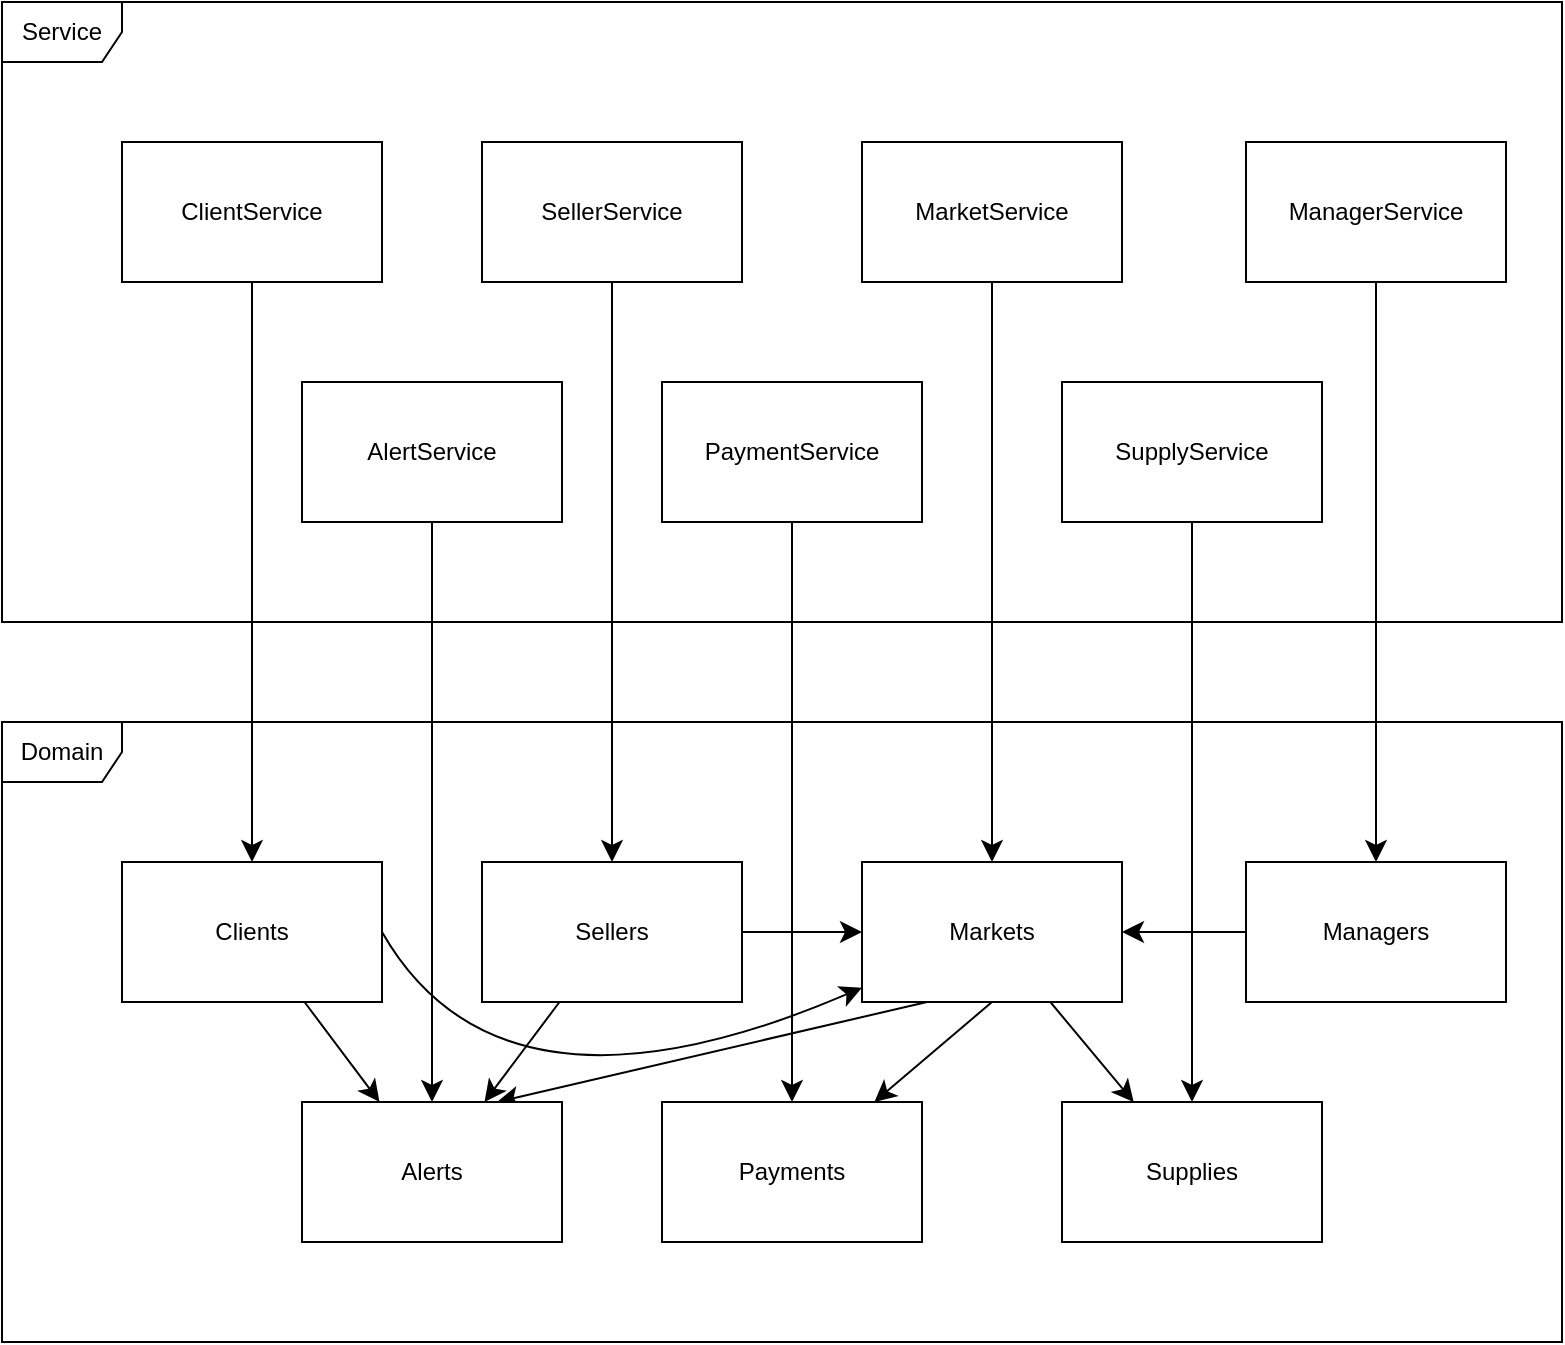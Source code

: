 <mxfile version="24.3.1" type="device">
  <diagram name="‫עמוד-1‬" id="Irhl2ybRTZ6hDGPzilzi">
    <mxGraphModel dx="1415" dy="705" grid="1" gridSize="10" guides="1" tooltips="1" connect="1" arrows="1" fold="1" page="1" pageScale="1" pageWidth="827" pageHeight="1169" math="0" shadow="0">
      <root>
        <mxCell id="0" />
        <mxCell id="1" parent="0" />
        <mxCell id="AJ9RHfCNpIEL10GADZWj-3" value="Service" style="shape=umlFrame;whiteSpace=wrap;html=1;pointerEvents=0;" parent="1" vertex="1">
          <mxGeometry x="10" y="210" width="780" height="310" as="geometry" />
        </mxCell>
        <mxCell id="Ji8Wb4CYxmGb_L5L8j7Q-17" style="edgeStyle=none;curved=1;rounded=0;orthogonalLoop=1;jettySize=auto;html=1;fontSize=12;startSize=8;endSize=8;" edge="1" parent="1" source="AJ9RHfCNpIEL10GADZWj-4" target="Ji8Wb4CYxmGb_L5L8j7Q-7">
          <mxGeometry relative="1" as="geometry" />
        </mxCell>
        <mxCell id="AJ9RHfCNpIEL10GADZWj-4" value="ClientService" style="html=1;whiteSpace=wrap;" parent="1" vertex="1">
          <mxGeometry x="70" y="280" width="130" height="70" as="geometry" />
        </mxCell>
        <mxCell id="Ji8Wb4CYxmGb_L5L8j7Q-16" style="edgeStyle=none;curved=1;rounded=0;orthogonalLoop=1;jettySize=auto;html=1;fontSize=12;startSize=8;endSize=8;" edge="1" parent="1" source="AJ9RHfCNpIEL10GADZWj-5" target="Ji8Wb4CYxmGb_L5L8j7Q-8">
          <mxGeometry relative="1" as="geometry" />
        </mxCell>
        <mxCell id="AJ9RHfCNpIEL10GADZWj-5" value="SellerService" style="html=1;whiteSpace=wrap;" parent="1" vertex="1">
          <mxGeometry x="250" y="280" width="130" height="70" as="geometry" />
        </mxCell>
        <mxCell id="Ji8Wb4CYxmGb_L5L8j7Q-14" style="edgeStyle=none;curved=1;rounded=0;orthogonalLoop=1;jettySize=auto;html=1;fontSize=12;startSize=8;endSize=8;" edge="1" parent="1" source="AJ9RHfCNpIEL10GADZWj-6" target="Ji8Wb4CYxmGb_L5L8j7Q-9">
          <mxGeometry relative="1" as="geometry" />
        </mxCell>
        <mxCell id="AJ9RHfCNpIEL10GADZWj-6" value="MarketService" style="html=1;whiteSpace=wrap;" parent="1" vertex="1">
          <mxGeometry x="440" y="280" width="130" height="70" as="geometry" />
        </mxCell>
        <mxCell id="Ji8Wb4CYxmGb_L5L8j7Q-19" style="edgeStyle=none;curved=1;rounded=0;orthogonalLoop=1;jettySize=auto;html=1;entryX=0.5;entryY=0;entryDx=0;entryDy=0;fontSize=12;startSize=8;endSize=8;" edge="1" parent="1" source="AJ9RHfCNpIEL10GADZWj-7" target="Ji8Wb4CYxmGb_L5L8j7Q-10">
          <mxGeometry relative="1" as="geometry" />
        </mxCell>
        <mxCell id="AJ9RHfCNpIEL10GADZWj-7" value="PaymentService" style="html=1;whiteSpace=wrap;" parent="1" vertex="1">
          <mxGeometry x="340" y="400" width="130" height="70" as="geometry" />
        </mxCell>
        <mxCell id="Ji8Wb4CYxmGb_L5L8j7Q-20" style="edgeStyle=none;curved=1;rounded=0;orthogonalLoop=1;jettySize=auto;html=1;entryX=0.5;entryY=0;entryDx=0;entryDy=0;fontSize=12;startSize=8;endSize=8;" edge="1" parent="1" source="AJ9RHfCNpIEL10GADZWj-8" target="Ji8Wb4CYxmGb_L5L8j7Q-11">
          <mxGeometry relative="1" as="geometry" />
        </mxCell>
        <mxCell id="AJ9RHfCNpIEL10GADZWj-8" value="SupplyService" style="html=1;whiteSpace=wrap;" parent="1" vertex="1">
          <mxGeometry x="540" y="400" width="130" height="70" as="geometry" />
        </mxCell>
        <mxCell id="Ji8Wb4CYxmGb_L5L8j7Q-18" style="edgeStyle=none;curved=1;rounded=0;orthogonalLoop=1;jettySize=auto;html=1;fontSize=12;startSize=8;endSize=8;" edge="1" parent="1" source="Ji8Wb4CYxmGb_L5L8j7Q-1" target="Ji8Wb4CYxmGb_L5L8j7Q-12">
          <mxGeometry relative="1" as="geometry" />
        </mxCell>
        <mxCell id="Ji8Wb4CYxmGb_L5L8j7Q-1" value="AlertService" style="html=1;whiteSpace=wrap;" vertex="1" parent="1">
          <mxGeometry x="160" y="400" width="130" height="70" as="geometry" />
        </mxCell>
        <mxCell id="Ji8Wb4CYxmGb_L5L8j7Q-15" style="edgeStyle=none;curved=1;rounded=0;orthogonalLoop=1;jettySize=auto;html=1;fontSize=12;startSize=8;endSize=8;" edge="1" parent="1" source="Ji8Wb4CYxmGb_L5L8j7Q-2" target="Ji8Wb4CYxmGb_L5L8j7Q-13">
          <mxGeometry relative="1" as="geometry" />
        </mxCell>
        <mxCell id="Ji8Wb4CYxmGb_L5L8j7Q-2" value="ManagerService" style="html=1;whiteSpace=wrap;" vertex="1" parent="1">
          <mxGeometry x="632" y="280" width="130" height="70" as="geometry" />
        </mxCell>
        <mxCell id="Ji8Wb4CYxmGb_L5L8j7Q-6" value="Domain" style="shape=umlFrame;whiteSpace=wrap;html=1;pointerEvents=0;" vertex="1" parent="1">
          <mxGeometry x="10" y="570" width="780" height="310" as="geometry" />
        </mxCell>
        <mxCell id="Ji8Wb4CYxmGb_L5L8j7Q-24" style="edgeStyle=none;curved=1;rounded=0;orthogonalLoop=1;jettySize=auto;html=1;exitX=1;exitY=0.5;exitDx=0;exitDy=0;fontSize=12;startSize=8;endSize=8;" edge="1" parent="1" source="Ji8Wb4CYxmGb_L5L8j7Q-7" target="Ji8Wb4CYxmGb_L5L8j7Q-9">
          <mxGeometry relative="1" as="geometry">
            <Array as="points">
              <mxPoint x="260" y="780" />
            </Array>
          </mxGeometry>
        </mxCell>
        <mxCell id="Ji8Wb4CYxmGb_L5L8j7Q-30" style="edgeStyle=none;curved=1;rounded=0;orthogonalLoop=1;jettySize=auto;html=1;fontSize=12;startSize=8;endSize=8;" edge="1" parent="1" source="Ji8Wb4CYxmGb_L5L8j7Q-7" target="Ji8Wb4CYxmGb_L5L8j7Q-12">
          <mxGeometry relative="1" as="geometry" />
        </mxCell>
        <mxCell id="Ji8Wb4CYxmGb_L5L8j7Q-7" value="Clients" style="html=1;whiteSpace=wrap;" vertex="1" parent="1">
          <mxGeometry x="70" y="640" width="130" height="70" as="geometry" />
        </mxCell>
        <mxCell id="Ji8Wb4CYxmGb_L5L8j7Q-22" style="edgeStyle=none;curved=1;rounded=0;orthogonalLoop=1;jettySize=auto;html=1;fontSize=12;startSize=8;endSize=8;" edge="1" parent="1" source="Ji8Wb4CYxmGb_L5L8j7Q-8" target="Ji8Wb4CYxmGb_L5L8j7Q-9">
          <mxGeometry relative="1" as="geometry" />
        </mxCell>
        <mxCell id="Ji8Wb4CYxmGb_L5L8j7Q-31" style="edgeStyle=none;curved=1;rounded=0;orthogonalLoop=1;jettySize=auto;html=1;fontSize=12;startSize=8;endSize=8;" edge="1" parent="1" source="Ji8Wb4CYxmGb_L5L8j7Q-8" target="Ji8Wb4CYxmGb_L5L8j7Q-12">
          <mxGeometry relative="1" as="geometry" />
        </mxCell>
        <mxCell id="Ji8Wb4CYxmGb_L5L8j7Q-8" value="Sellers" style="html=1;whiteSpace=wrap;" vertex="1" parent="1">
          <mxGeometry x="250" y="640" width="130" height="70" as="geometry" />
        </mxCell>
        <mxCell id="Ji8Wb4CYxmGb_L5L8j7Q-25" style="edgeStyle=none;curved=1;rounded=0;orthogonalLoop=1;jettySize=auto;html=1;fontSize=12;startSize=8;endSize=8;" edge="1" parent="1" source="Ji8Wb4CYxmGb_L5L8j7Q-9" target="Ji8Wb4CYxmGb_L5L8j7Q-11">
          <mxGeometry relative="1" as="geometry" />
        </mxCell>
        <mxCell id="Ji8Wb4CYxmGb_L5L8j7Q-26" style="edgeStyle=none;curved=1;rounded=0;orthogonalLoop=1;jettySize=auto;html=1;fontSize=12;startSize=8;endSize=8;exitX=0.5;exitY=1;exitDx=0;exitDy=0;" edge="1" parent="1" source="Ji8Wb4CYxmGb_L5L8j7Q-9" target="Ji8Wb4CYxmGb_L5L8j7Q-10">
          <mxGeometry relative="1" as="geometry" />
        </mxCell>
        <mxCell id="Ji8Wb4CYxmGb_L5L8j7Q-29" style="edgeStyle=none;curved=1;rounded=0;orthogonalLoop=1;jettySize=auto;html=1;entryX=0.75;entryY=0;entryDx=0;entryDy=0;fontSize=12;startSize=8;endSize=8;exitX=0.25;exitY=1;exitDx=0;exitDy=0;" edge="1" parent="1" source="Ji8Wb4CYxmGb_L5L8j7Q-9" target="Ji8Wb4CYxmGb_L5L8j7Q-12">
          <mxGeometry relative="1" as="geometry" />
        </mxCell>
        <mxCell id="Ji8Wb4CYxmGb_L5L8j7Q-9" value="Markets" style="html=1;whiteSpace=wrap;" vertex="1" parent="1">
          <mxGeometry x="440" y="640" width="130" height="70" as="geometry" />
        </mxCell>
        <mxCell id="Ji8Wb4CYxmGb_L5L8j7Q-10" value="Payments" style="html=1;whiteSpace=wrap;" vertex="1" parent="1">
          <mxGeometry x="340" y="760" width="130" height="70" as="geometry" />
        </mxCell>
        <mxCell id="Ji8Wb4CYxmGb_L5L8j7Q-11" value="Supplies" style="html=1;whiteSpace=wrap;" vertex="1" parent="1">
          <mxGeometry x="540" y="760" width="130" height="70" as="geometry" />
        </mxCell>
        <mxCell id="Ji8Wb4CYxmGb_L5L8j7Q-12" value="Alerts" style="html=1;whiteSpace=wrap;" vertex="1" parent="1">
          <mxGeometry x="160" y="760" width="130" height="70" as="geometry" />
        </mxCell>
        <mxCell id="Ji8Wb4CYxmGb_L5L8j7Q-21" style="edgeStyle=none;curved=1;rounded=0;orthogonalLoop=1;jettySize=auto;html=1;exitX=0;exitY=0.5;exitDx=0;exitDy=0;entryX=1;entryY=0.5;entryDx=0;entryDy=0;fontSize=12;startSize=8;endSize=8;" edge="1" parent="1" source="Ji8Wb4CYxmGb_L5L8j7Q-13" target="Ji8Wb4CYxmGb_L5L8j7Q-9">
          <mxGeometry relative="1" as="geometry" />
        </mxCell>
        <mxCell id="Ji8Wb4CYxmGb_L5L8j7Q-13" value="Managers" style="html=1;whiteSpace=wrap;" vertex="1" parent="1">
          <mxGeometry x="632" y="640" width="130" height="70" as="geometry" />
        </mxCell>
      </root>
    </mxGraphModel>
  </diagram>
</mxfile>

